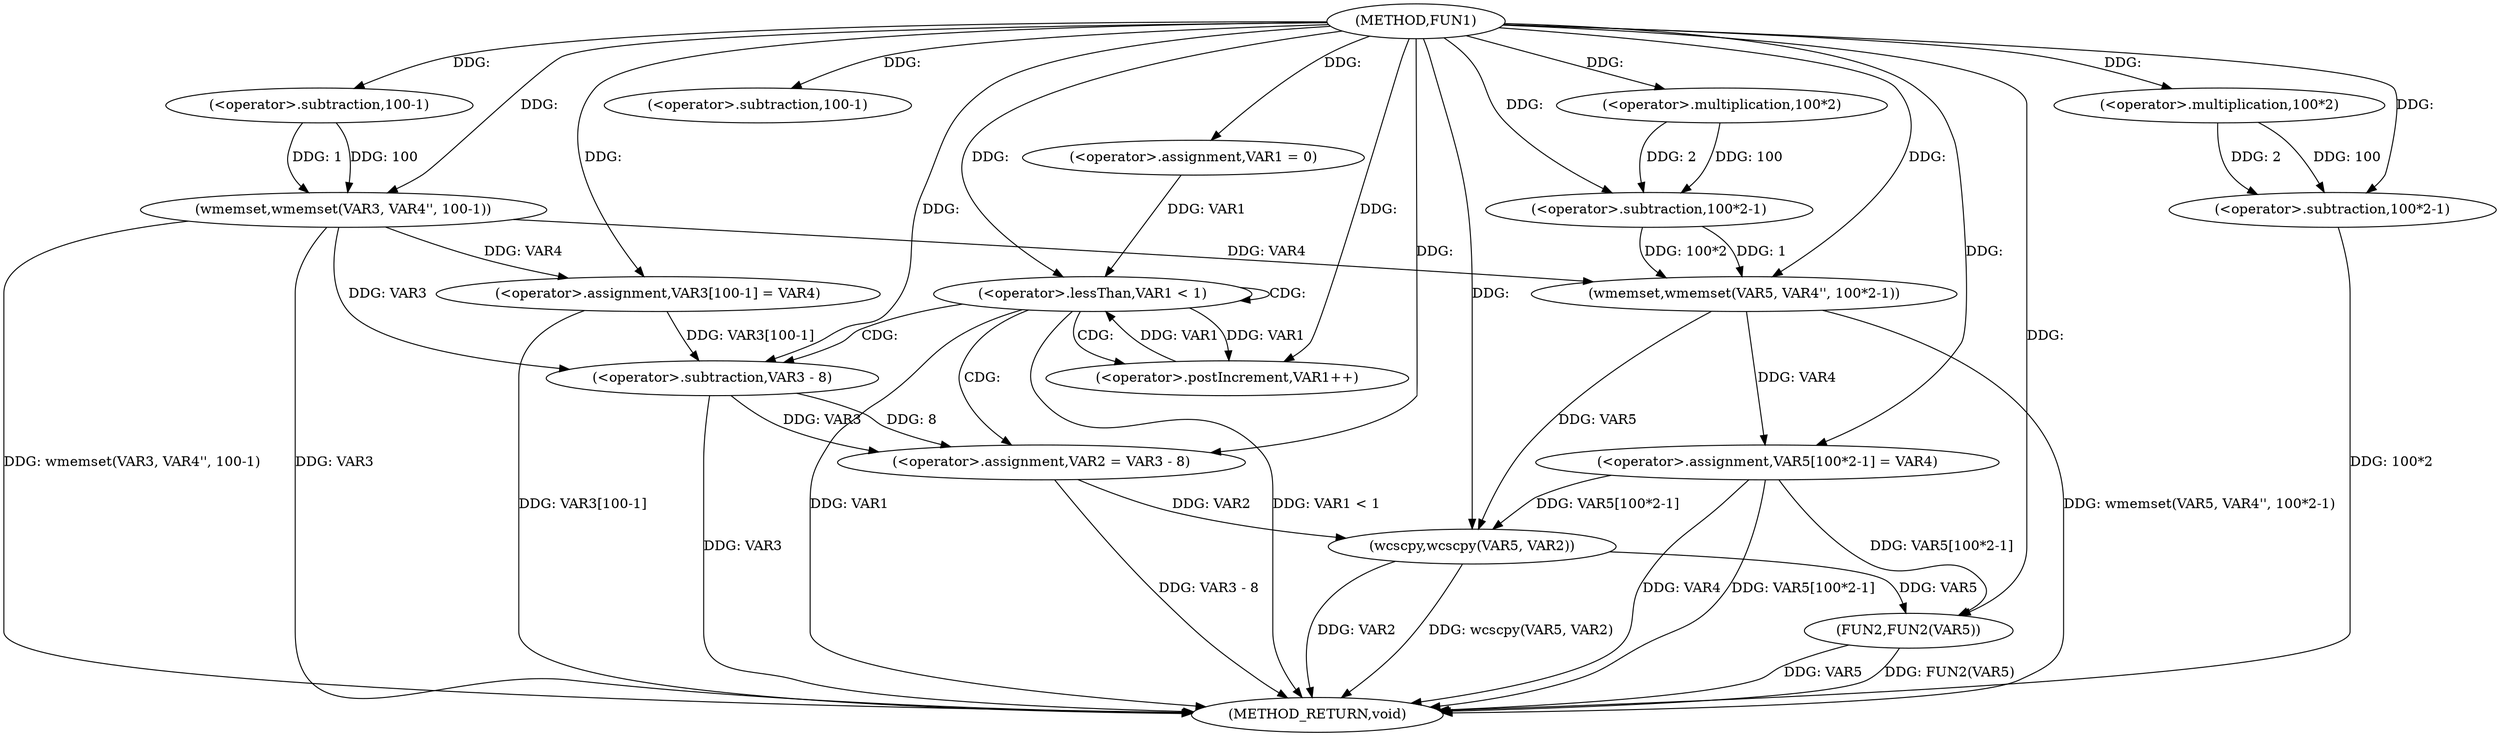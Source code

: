 digraph FUN1 {  
"1000100" [label = "(METHOD,FUN1)" ]
"1000157" [label = "(METHOD_RETURN,void)" ]
"1000105" [label = "(wmemset,wmemset(VAR3, VAR4'', 100-1))" ]
"1000108" [label = "(<operator>.subtraction,100-1)" ]
"1000111" [label = "(<operator>.assignment,VAR3[100-1] = VAR4)" ]
"1000114" [label = "(<operator>.subtraction,100-1)" ]
"1000119" [label = "(<operator>.assignment,VAR1 = 0)" ]
"1000122" [label = "(<operator>.lessThan,VAR1 < 1)" ]
"1000125" [label = "(<operator>.postIncrement,VAR1++)" ]
"1000128" [label = "(<operator>.assignment,VAR2 = VAR3 - 8)" ]
"1000130" [label = "(<operator>.subtraction,VAR3 - 8)" ]
"1000135" [label = "(wmemset,wmemset(VAR5, VAR4'', 100*2-1))" ]
"1000138" [label = "(<operator>.subtraction,100*2-1)" ]
"1000139" [label = "(<operator>.multiplication,100*2)" ]
"1000143" [label = "(<operator>.assignment,VAR5[100*2-1] = VAR4)" ]
"1000146" [label = "(<operator>.subtraction,100*2-1)" ]
"1000147" [label = "(<operator>.multiplication,100*2)" ]
"1000152" [label = "(wcscpy,wcscpy(VAR5, VAR2))" ]
"1000155" [label = "(FUN2,FUN2(VAR5))" ]
  "1000128" -> "1000157"  [ label = "DDG: VAR3 - 8"] 
  "1000143" -> "1000157"  [ label = "DDG: VAR4"] 
  "1000105" -> "1000157"  [ label = "DDG: wmemset(VAR3, VAR4'', 100-1)"] 
  "1000122" -> "1000157"  [ label = "DDG: VAR1"] 
  "1000152" -> "1000157"  [ label = "DDG: wcscpy(VAR5, VAR2)"] 
  "1000111" -> "1000157"  [ label = "DDG: VAR3[100-1]"] 
  "1000152" -> "1000157"  [ label = "DDG: VAR2"] 
  "1000135" -> "1000157"  [ label = "DDG: wmemset(VAR5, VAR4'', 100*2-1)"] 
  "1000105" -> "1000157"  [ label = "DDG: VAR3"] 
  "1000130" -> "1000157"  [ label = "DDG: VAR3"] 
  "1000155" -> "1000157"  [ label = "DDG: FUN2(VAR5)"] 
  "1000143" -> "1000157"  [ label = "DDG: VAR5[100*2-1]"] 
  "1000122" -> "1000157"  [ label = "DDG: VAR1 < 1"] 
  "1000155" -> "1000157"  [ label = "DDG: VAR5"] 
  "1000146" -> "1000157"  [ label = "DDG: 100*2"] 
  "1000100" -> "1000105"  [ label = "DDG: "] 
  "1000108" -> "1000105"  [ label = "DDG: 100"] 
  "1000108" -> "1000105"  [ label = "DDG: 1"] 
  "1000100" -> "1000108"  [ label = "DDG: "] 
  "1000105" -> "1000111"  [ label = "DDG: VAR4"] 
  "1000100" -> "1000111"  [ label = "DDG: "] 
  "1000100" -> "1000114"  [ label = "DDG: "] 
  "1000100" -> "1000119"  [ label = "DDG: "] 
  "1000125" -> "1000122"  [ label = "DDG: VAR1"] 
  "1000119" -> "1000122"  [ label = "DDG: VAR1"] 
  "1000100" -> "1000122"  [ label = "DDG: "] 
  "1000122" -> "1000125"  [ label = "DDG: VAR1"] 
  "1000100" -> "1000125"  [ label = "DDG: "] 
  "1000130" -> "1000128"  [ label = "DDG: VAR3"] 
  "1000130" -> "1000128"  [ label = "DDG: 8"] 
  "1000100" -> "1000128"  [ label = "DDG: "] 
  "1000111" -> "1000130"  [ label = "DDG: VAR3[100-1]"] 
  "1000105" -> "1000130"  [ label = "DDG: VAR3"] 
  "1000100" -> "1000130"  [ label = "DDG: "] 
  "1000100" -> "1000135"  [ label = "DDG: "] 
  "1000105" -> "1000135"  [ label = "DDG: VAR4"] 
  "1000138" -> "1000135"  [ label = "DDG: 100*2"] 
  "1000138" -> "1000135"  [ label = "DDG: 1"] 
  "1000139" -> "1000138"  [ label = "DDG: 100"] 
  "1000139" -> "1000138"  [ label = "DDG: 2"] 
  "1000100" -> "1000139"  [ label = "DDG: "] 
  "1000100" -> "1000138"  [ label = "DDG: "] 
  "1000135" -> "1000143"  [ label = "DDG: VAR4"] 
  "1000100" -> "1000143"  [ label = "DDG: "] 
  "1000147" -> "1000146"  [ label = "DDG: 100"] 
  "1000147" -> "1000146"  [ label = "DDG: 2"] 
  "1000100" -> "1000147"  [ label = "DDG: "] 
  "1000100" -> "1000146"  [ label = "DDG: "] 
  "1000143" -> "1000152"  [ label = "DDG: VAR5[100*2-1]"] 
  "1000135" -> "1000152"  [ label = "DDG: VAR5"] 
  "1000100" -> "1000152"  [ label = "DDG: "] 
  "1000128" -> "1000152"  [ label = "DDG: VAR2"] 
  "1000143" -> "1000155"  [ label = "DDG: VAR5[100*2-1]"] 
  "1000152" -> "1000155"  [ label = "DDG: VAR5"] 
  "1000100" -> "1000155"  [ label = "DDG: "] 
  "1000122" -> "1000128"  [ label = "CDG: "] 
  "1000122" -> "1000125"  [ label = "CDG: "] 
  "1000122" -> "1000130"  [ label = "CDG: "] 
  "1000122" -> "1000122"  [ label = "CDG: "] 
}
